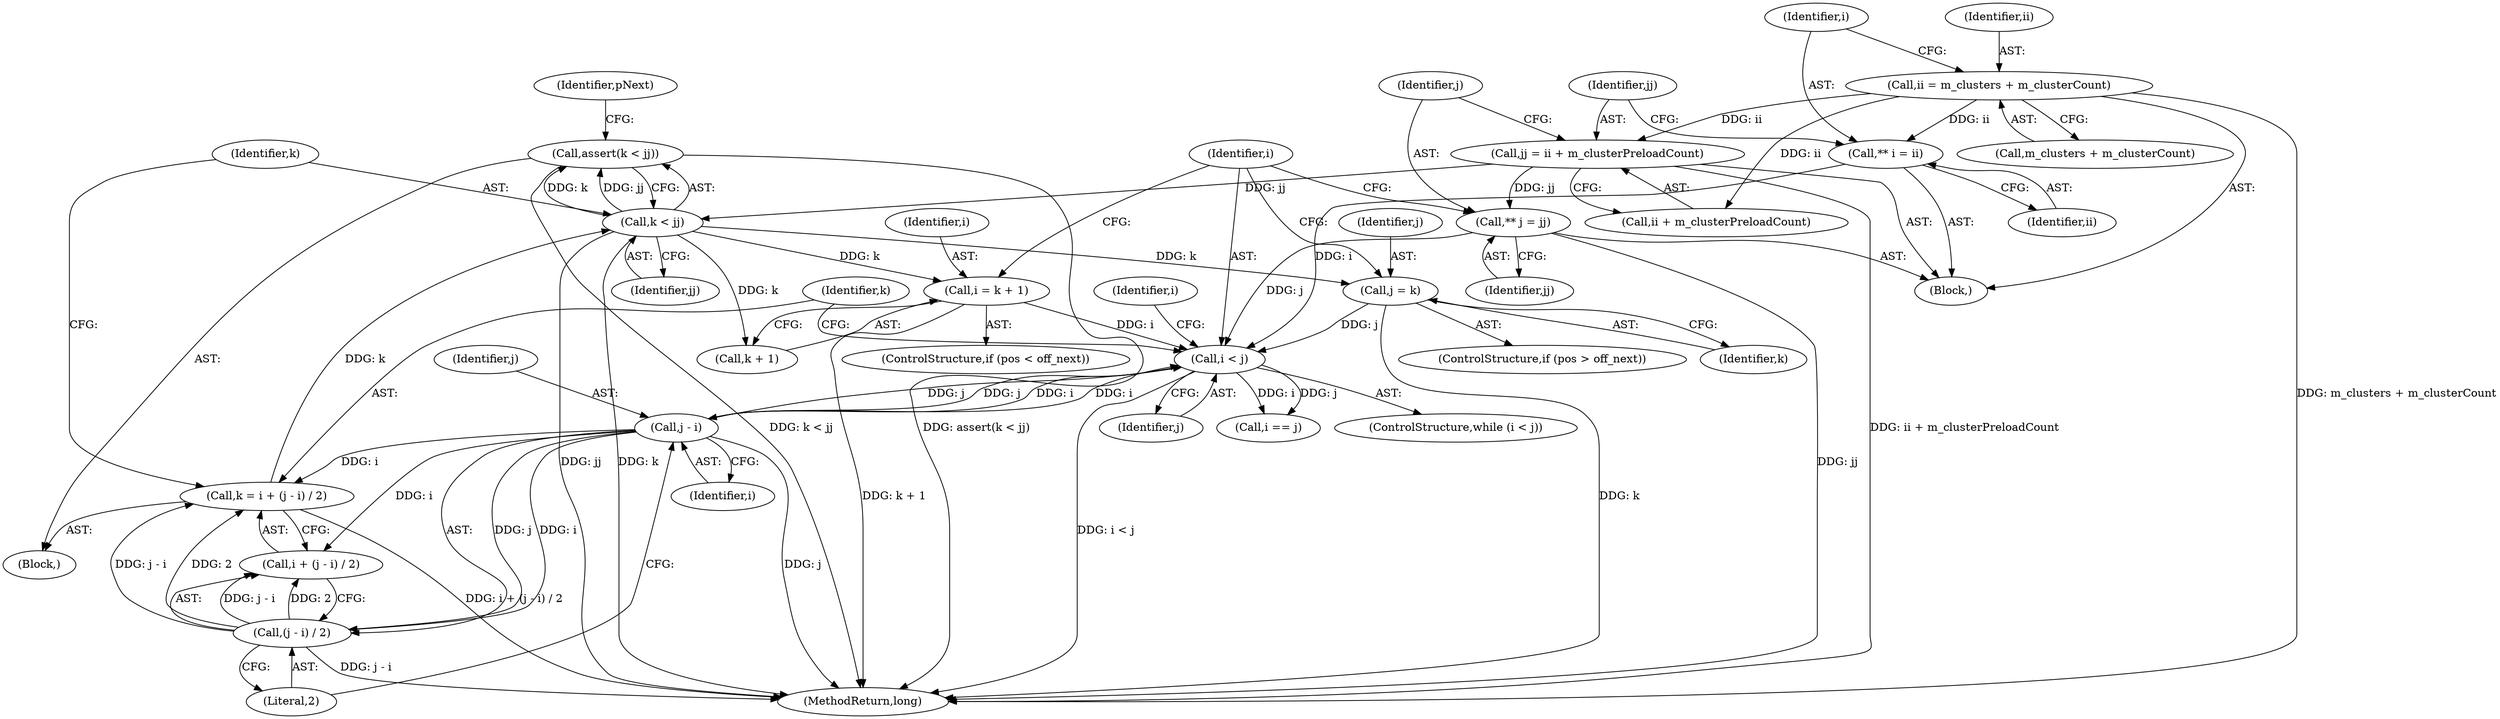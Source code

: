 digraph "0_Android_cc274e2abe8b2a6698a5c47d8aa4bb45f1f9538d_8@API" {
"1000547" [label="(Call,assert(k < jj))"];
"1000548" [label="(Call,k < jj)"];
"1000538" [label="(Call,k = i + (j - i) / 2)"];
"1000543" [label="(Call,j - i)"];
"1000534" [label="(Call,i < j)"];
"1000574" [label="(Call,i = k + 1)"];
"1000521" [label="(Call,** i = ii)"];
"1000515" [label="(Call,ii = m_clusters + m_clusterCount)"];
"1000530" [label="(Call,** j = jj)"];
"1000524" [label="(Call,jj = ii + m_clusterPreloadCount)"];
"1000584" [label="(Call,j = k)"];
"1000542" [label="(Call,(j - i) / 2)"];
"1000570" [label="(ControlStructure,if (pos < off_next))"];
"1000576" [label="(Call,k + 1)"];
"1000596" [label="(Identifier,i)"];
"1000526" [label="(Call,ii + m_clusterPreloadCount)"];
"1000532" [label="(Identifier,jj)"];
"1000580" [label="(ControlStructure,if (pos > off_next))"];
"1000575" [label="(Identifier,i)"];
"1000535" [label="(Identifier,i)"];
"1000523" [label="(Identifier,ii)"];
"1000517" [label="(Call,m_clusters + m_clusterCount)"];
"1000524" [label="(Call,jj = ii + m_clusterPreloadCount)"];
"1000585" [label="(Identifier,j)"];
"1000584" [label="(Call,j = k)"];
"1000544" [label="(Identifier,j)"];
"1000542" [label="(Call,(j - i) / 2)"];
"1000536" [label="(Identifier,j)"];
"1000525" [label="(Identifier,jj)"];
"1000155" [label="(Block,)"];
"1000552" [label="(Identifier,pNext)"];
"1000534" [label="(Call,i < j)"];
"1000521" [label="(Call,** i = ii)"];
"1000537" [label="(Block,)"];
"1000595" [label="(Call,i == j)"];
"1000922" [label="(MethodReturn,long)"];
"1000531" [label="(Identifier,j)"];
"1000547" [label="(Call,assert(k < jj))"];
"1000550" [label="(Identifier,jj)"];
"1000548" [label="(Call,k < jj)"];
"1000515" [label="(Call,ii = m_clusters + m_clusterCount)"];
"1000546" [label="(Literal,2)"];
"1000522" [label="(Identifier,i)"];
"1000516" [label="(Identifier,ii)"];
"1000530" [label="(Call,** j = jj)"];
"1000538" [label="(Call,k = i + (j - i) / 2)"];
"1000539" [label="(Identifier,k)"];
"1000545" [label="(Identifier,i)"];
"1000543" [label="(Call,j - i)"];
"1000574" [label="(Call,i = k + 1)"];
"1000549" [label="(Identifier,k)"];
"1000586" [label="(Identifier,k)"];
"1000540" [label="(Call,i + (j - i) / 2)"];
"1000533" [label="(ControlStructure,while (i < j))"];
"1000547" -> "1000537"  [label="AST: "];
"1000547" -> "1000548"  [label="CFG: "];
"1000548" -> "1000547"  [label="AST: "];
"1000552" -> "1000547"  [label="CFG: "];
"1000547" -> "1000922"  [label="DDG: k < jj"];
"1000547" -> "1000922"  [label="DDG: assert(k < jj)"];
"1000548" -> "1000547"  [label="DDG: k"];
"1000548" -> "1000547"  [label="DDG: jj"];
"1000548" -> "1000550"  [label="CFG: "];
"1000549" -> "1000548"  [label="AST: "];
"1000550" -> "1000548"  [label="AST: "];
"1000548" -> "1000922"  [label="DDG: jj"];
"1000548" -> "1000922"  [label="DDG: k"];
"1000538" -> "1000548"  [label="DDG: k"];
"1000524" -> "1000548"  [label="DDG: jj"];
"1000548" -> "1000574"  [label="DDG: k"];
"1000548" -> "1000576"  [label="DDG: k"];
"1000548" -> "1000584"  [label="DDG: k"];
"1000538" -> "1000537"  [label="AST: "];
"1000538" -> "1000540"  [label="CFG: "];
"1000539" -> "1000538"  [label="AST: "];
"1000540" -> "1000538"  [label="AST: "];
"1000549" -> "1000538"  [label="CFG: "];
"1000538" -> "1000922"  [label="DDG: i + (j - i) / 2"];
"1000543" -> "1000538"  [label="DDG: i"];
"1000542" -> "1000538"  [label="DDG: j - i"];
"1000542" -> "1000538"  [label="DDG: 2"];
"1000543" -> "1000542"  [label="AST: "];
"1000543" -> "1000545"  [label="CFG: "];
"1000544" -> "1000543"  [label="AST: "];
"1000545" -> "1000543"  [label="AST: "];
"1000546" -> "1000543"  [label="CFG: "];
"1000543" -> "1000922"  [label="DDG: j"];
"1000543" -> "1000534"  [label="DDG: i"];
"1000543" -> "1000534"  [label="DDG: j"];
"1000543" -> "1000540"  [label="DDG: i"];
"1000543" -> "1000542"  [label="DDG: j"];
"1000543" -> "1000542"  [label="DDG: i"];
"1000534" -> "1000543"  [label="DDG: j"];
"1000534" -> "1000543"  [label="DDG: i"];
"1000534" -> "1000533"  [label="AST: "];
"1000534" -> "1000536"  [label="CFG: "];
"1000535" -> "1000534"  [label="AST: "];
"1000536" -> "1000534"  [label="AST: "];
"1000539" -> "1000534"  [label="CFG: "];
"1000596" -> "1000534"  [label="CFG: "];
"1000534" -> "1000922"  [label="DDG: i < j"];
"1000574" -> "1000534"  [label="DDG: i"];
"1000521" -> "1000534"  [label="DDG: i"];
"1000530" -> "1000534"  [label="DDG: j"];
"1000584" -> "1000534"  [label="DDG: j"];
"1000534" -> "1000595"  [label="DDG: i"];
"1000534" -> "1000595"  [label="DDG: j"];
"1000574" -> "1000570"  [label="AST: "];
"1000574" -> "1000576"  [label="CFG: "];
"1000575" -> "1000574"  [label="AST: "];
"1000576" -> "1000574"  [label="AST: "];
"1000535" -> "1000574"  [label="CFG: "];
"1000574" -> "1000922"  [label="DDG: k + 1"];
"1000521" -> "1000155"  [label="AST: "];
"1000521" -> "1000523"  [label="CFG: "];
"1000522" -> "1000521"  [label="AST: "];
"1000523" -> "1000521"  [label="AST: "];
"1000525" -> "1000521"  [label="CFG: "];
"1000515" -> "1000521"  [label="DDG: ii"];
"1000515" -> "1000155"  [label="AST: "];
"1000515" -> "1000517"  [label="CFG: "];
"1000516" -> "1000515"  [label="AST: "];
"1000517" -> "1000515"  [label="AST: "];
"1000522" -> "1000515"  [label="CFG: "];
"1000515" -> "1000922"  [label="DDG: m_clusters + m_clusterCount"];
"1000515" -> "1000524"  [label="DDG: ii"];
"1000515" -> "1000526"  [label="DDG: ii"];
"1000530" -> "1000155"  [label="AST: "];
"1000530" -> "1000532"  [label="CFG: "];
"1000531" -> "1000530"  [label="AST: "];
"1000532" -> "1000530"  [label="AST: "];
"1000535" -> "1000530"  [label="CFG: "];
"1000530" -> "1000922"  [label="DDG: jj"];
"1000524" -> "1000530"  [label="DDG: jj"];
"1000524" -> "1000155"  [label="AST: "];
"1000524" -> "1000526"  [label="CFG: "];
"1000525" -> "1000524"  [label="AST: "];
"1000526" -> "1000524"  [label="AST: "];
"1000531" -> "1000524"  [label="CFG: "];
"1000524" -> "1000922"  [label="DDG: ii + m_clusterPreloadCount"];
"1000584" -> "1000580"  [label="AST: "];
"1000584" -> "1000586"  [label="CFG: "];
"1000585" -> "1000584"  [label="AST: "];
"1000586" -> "1000584"  [label="AST: "];
"1000535" -> "1000584"  [label="CFG: "];
"1000584" -> "1000922"  [label="DDG: k"];
"1000542" -> "1000540"  [label="AST: "];
"1000542" -> "1000546"  [label="CFG: "];
"1000546" -> "1000542"  [label="AST: "];
"1000540" -> "1000542"  [label="CFG: "];
"1000542" -> "1000922"  [label="DDG: j - i"];
"1000542" -> "1000540"  [label="DDG: j - i"];
"1000542" -> "1000540"  [label="DDG: 2"];
}

